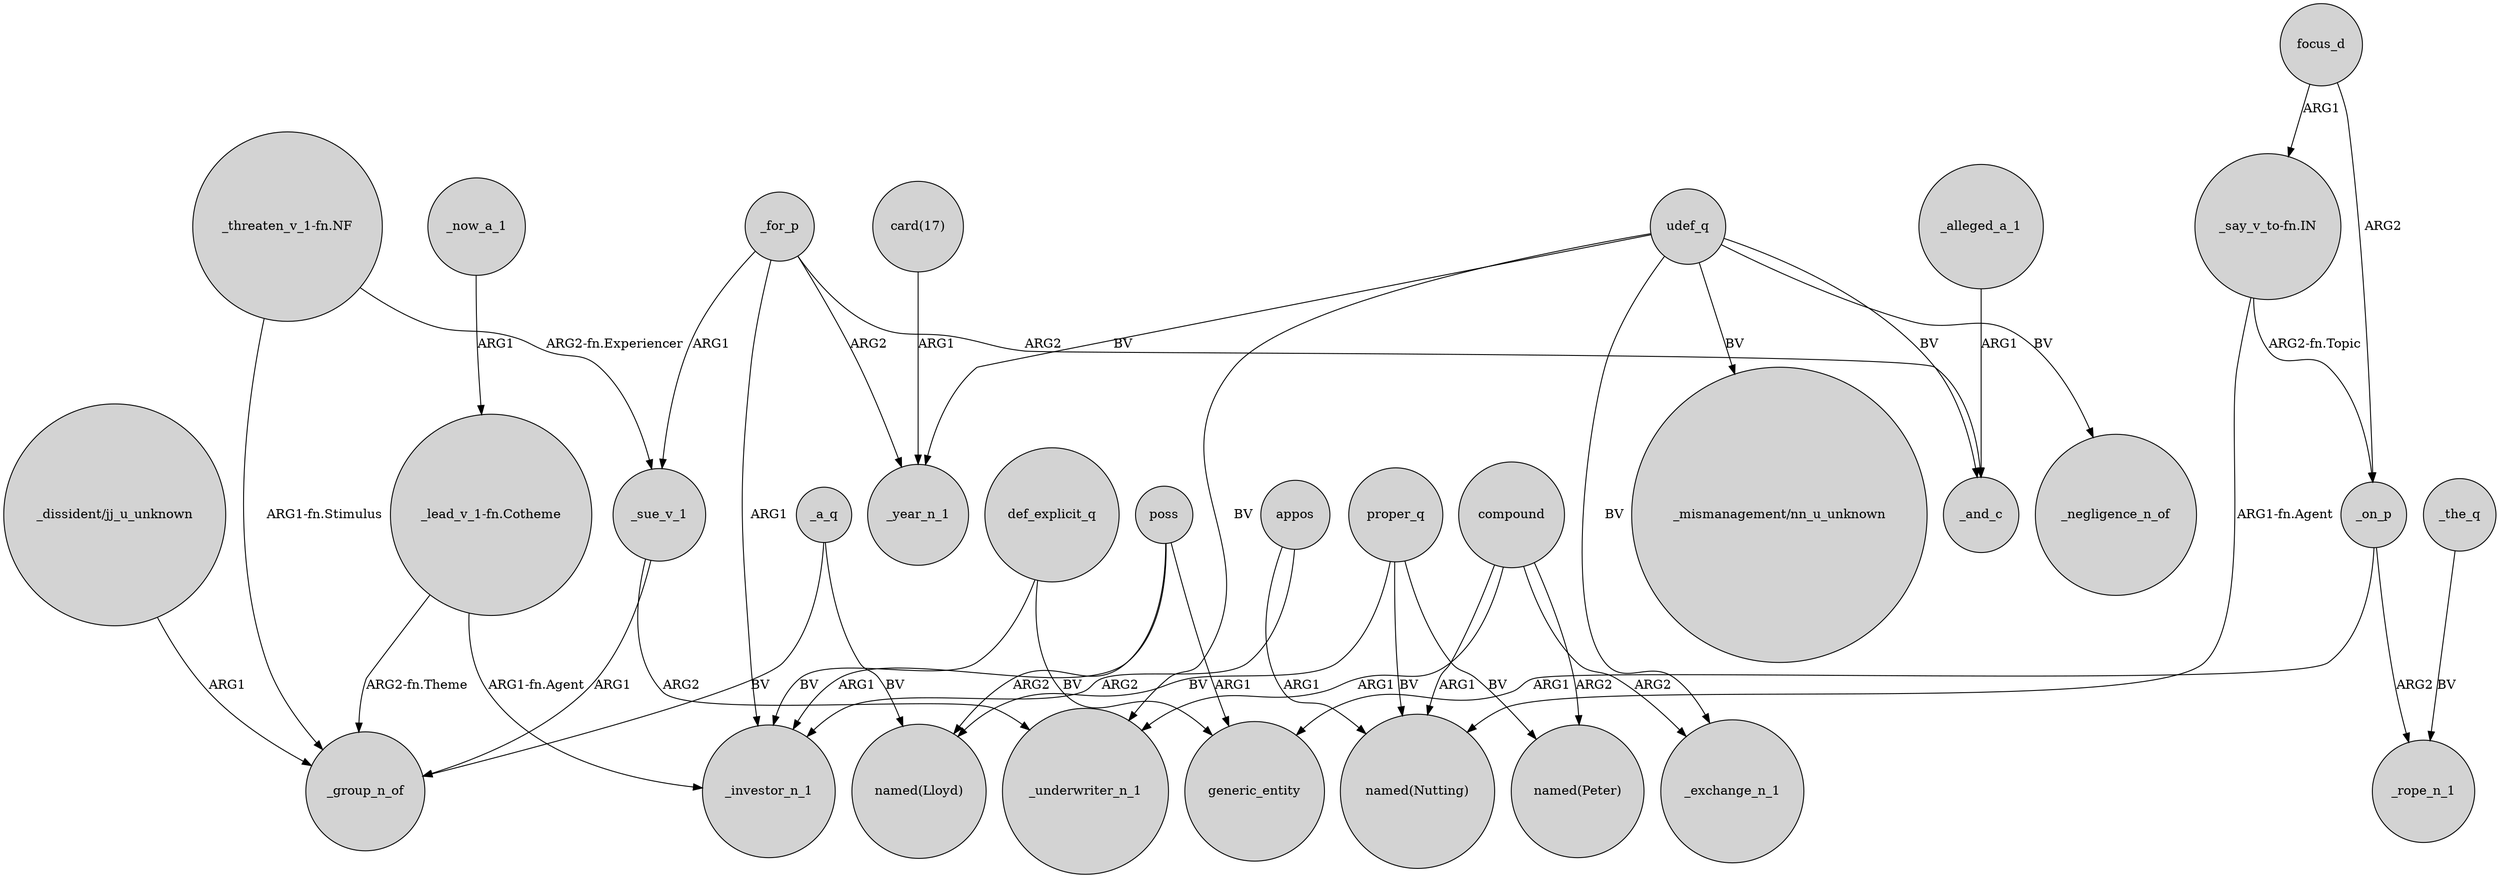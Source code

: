 digraph {
	node [shape=circle style=filled]
	compound -> _underwriter_n_1 [label=ARG1]
	poss -> generic_entity [label=ARG1]
	"_say_v_to-fn.IN" -> "named(Nutting)" [label="ARG1-fn.Agent"]
	_for_p -> _year_n_1 [label=ARG2]
	"_lead_v_1-fn.Cotheme" -> _group_n_of [label="ARG2-fn.Theme"]
	def_explicit_q -> generic_entity [label=BV]
	compound -> "named(Nutting)" [label=ARG1]
	_for_p -> _and_c [label=ARG2]
	"_threaten_v_1-fn.NF" -> _sue_v_1 [label="ARG2-fn.Experiencer"]
	proper_q -> "named(Peter)" [label=BV]
	_the_q -> _rope_n_1 [label=BV]
	_sue_v_1 -> _underwriter_n_1 [label=ARG2]
	compound -> _exchange_n_1 [label=ARG2]
	_for_p -> _sue_v_1 [label=ARG1]
	udef_q -> _negligence_n_of [label=BV]
	_sue_v_1 -> _group_n_of [label=ARG1]
	_now_a_1 -> "_lead_v_1-fn.Cotheme" [label=ARG1]
	proper_q -> "named(Lloyd)" [label=BV]
	udef_q -> "_mismanagement/nn_u_unknown" [label=BV]
	compound -> "named(Peter)" [label=ARG2]
	_a_q -> "named(Lloyd)" [label=BV]
	poss -> "named(Lloyd)" [label=ARG2]
	poss -> _investor_n_1 [label=ARG1]
	udef_q -> _underwriter_n_1 [label=BV]
	_for_p -> _investor_n_1 [label=ARG1]
	proper_q -> "named(Nutting)" [label=BV]
	"_say_v_to-fn.IN" -> _on_p [label="ARG2-fn.Topic"]
	"card(17)" -> _year_n_1 [label=ARG1]
	focus_d -> _on_p [label=ARG2]
	def_explicit_q -> _investor_n_1 [label=BV]
	_on_p -> generic_entity [label=ARG1]
	appos -> _investor_n_1 [label=ARG2]
	appos -> "named(Nutting)" [label=ARG1]
	"_dissident/jj_u_unknown" -> _group_n_of [label=ARG1]
	"_threaten_v_1-fn.NF" -> _group_n_of [label="ARG1-fn.Stimulus"]
	udef_q -> _year_n_1 [label=BV]
	_alleged_a_1 -> _and_c [label=ARG1]
	_a_q -> _group_n_of [label=BV]
	udef_q -> _exchange_n_1 [label=BV]
	udef_q -> _and_c [label=BV]
	_on_p -> _rope_n_1 [label=ARG2]
	focus_d -> "_say_v_to-fn.IN" [label=ARG1]
	"_lead_v_1-fn.Cotheme" -> _investor_n_1 [label="ARG1-fn.Agent"]
}
